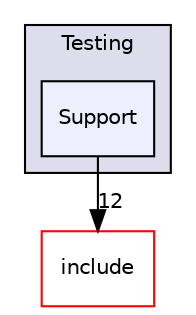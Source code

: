 digraph "lib/Testing/Support" {
  bgcolor=transparent;
  compound=true
  node [ fontsize="10", fontname="Helvetica"];
  edge [ labelfontsize="10", labelfontname="Helvetica"];
  subgraph clusterdir_0f433407364729c9f0db372bf61d54a3 {
    graph [ bgcolor="#ddddee", pencolor="black", label="Testing" fontname="Helvetica", fontsize="10", URL="dir_0f433407364729c9f0db372bf61d54a3.html"]
  dir_1e40e51cae1a7d18fca7f7634a69dda6 [shape=box, label="Support", style="filled", fillcolor="#eeeeff", pencolor="black", URL="dir_1e40e51cae1a7d18fca7f7634a69dda6.html"];
  }
  dir_d44c64559bbebec7f509842c48db8b23 [shape=box label="include" color="red" URL="dir_d44c64559bbebec7f509842c48db8b23.html"];
  dir_1e40e51cae1a7d18fca7f7634a69dda6->dir_d44c64559bbebec7f509842c48db8b23 [headlabel="12", labeldistance=1.5 headhref="dir_000224_000001.html"];
}
